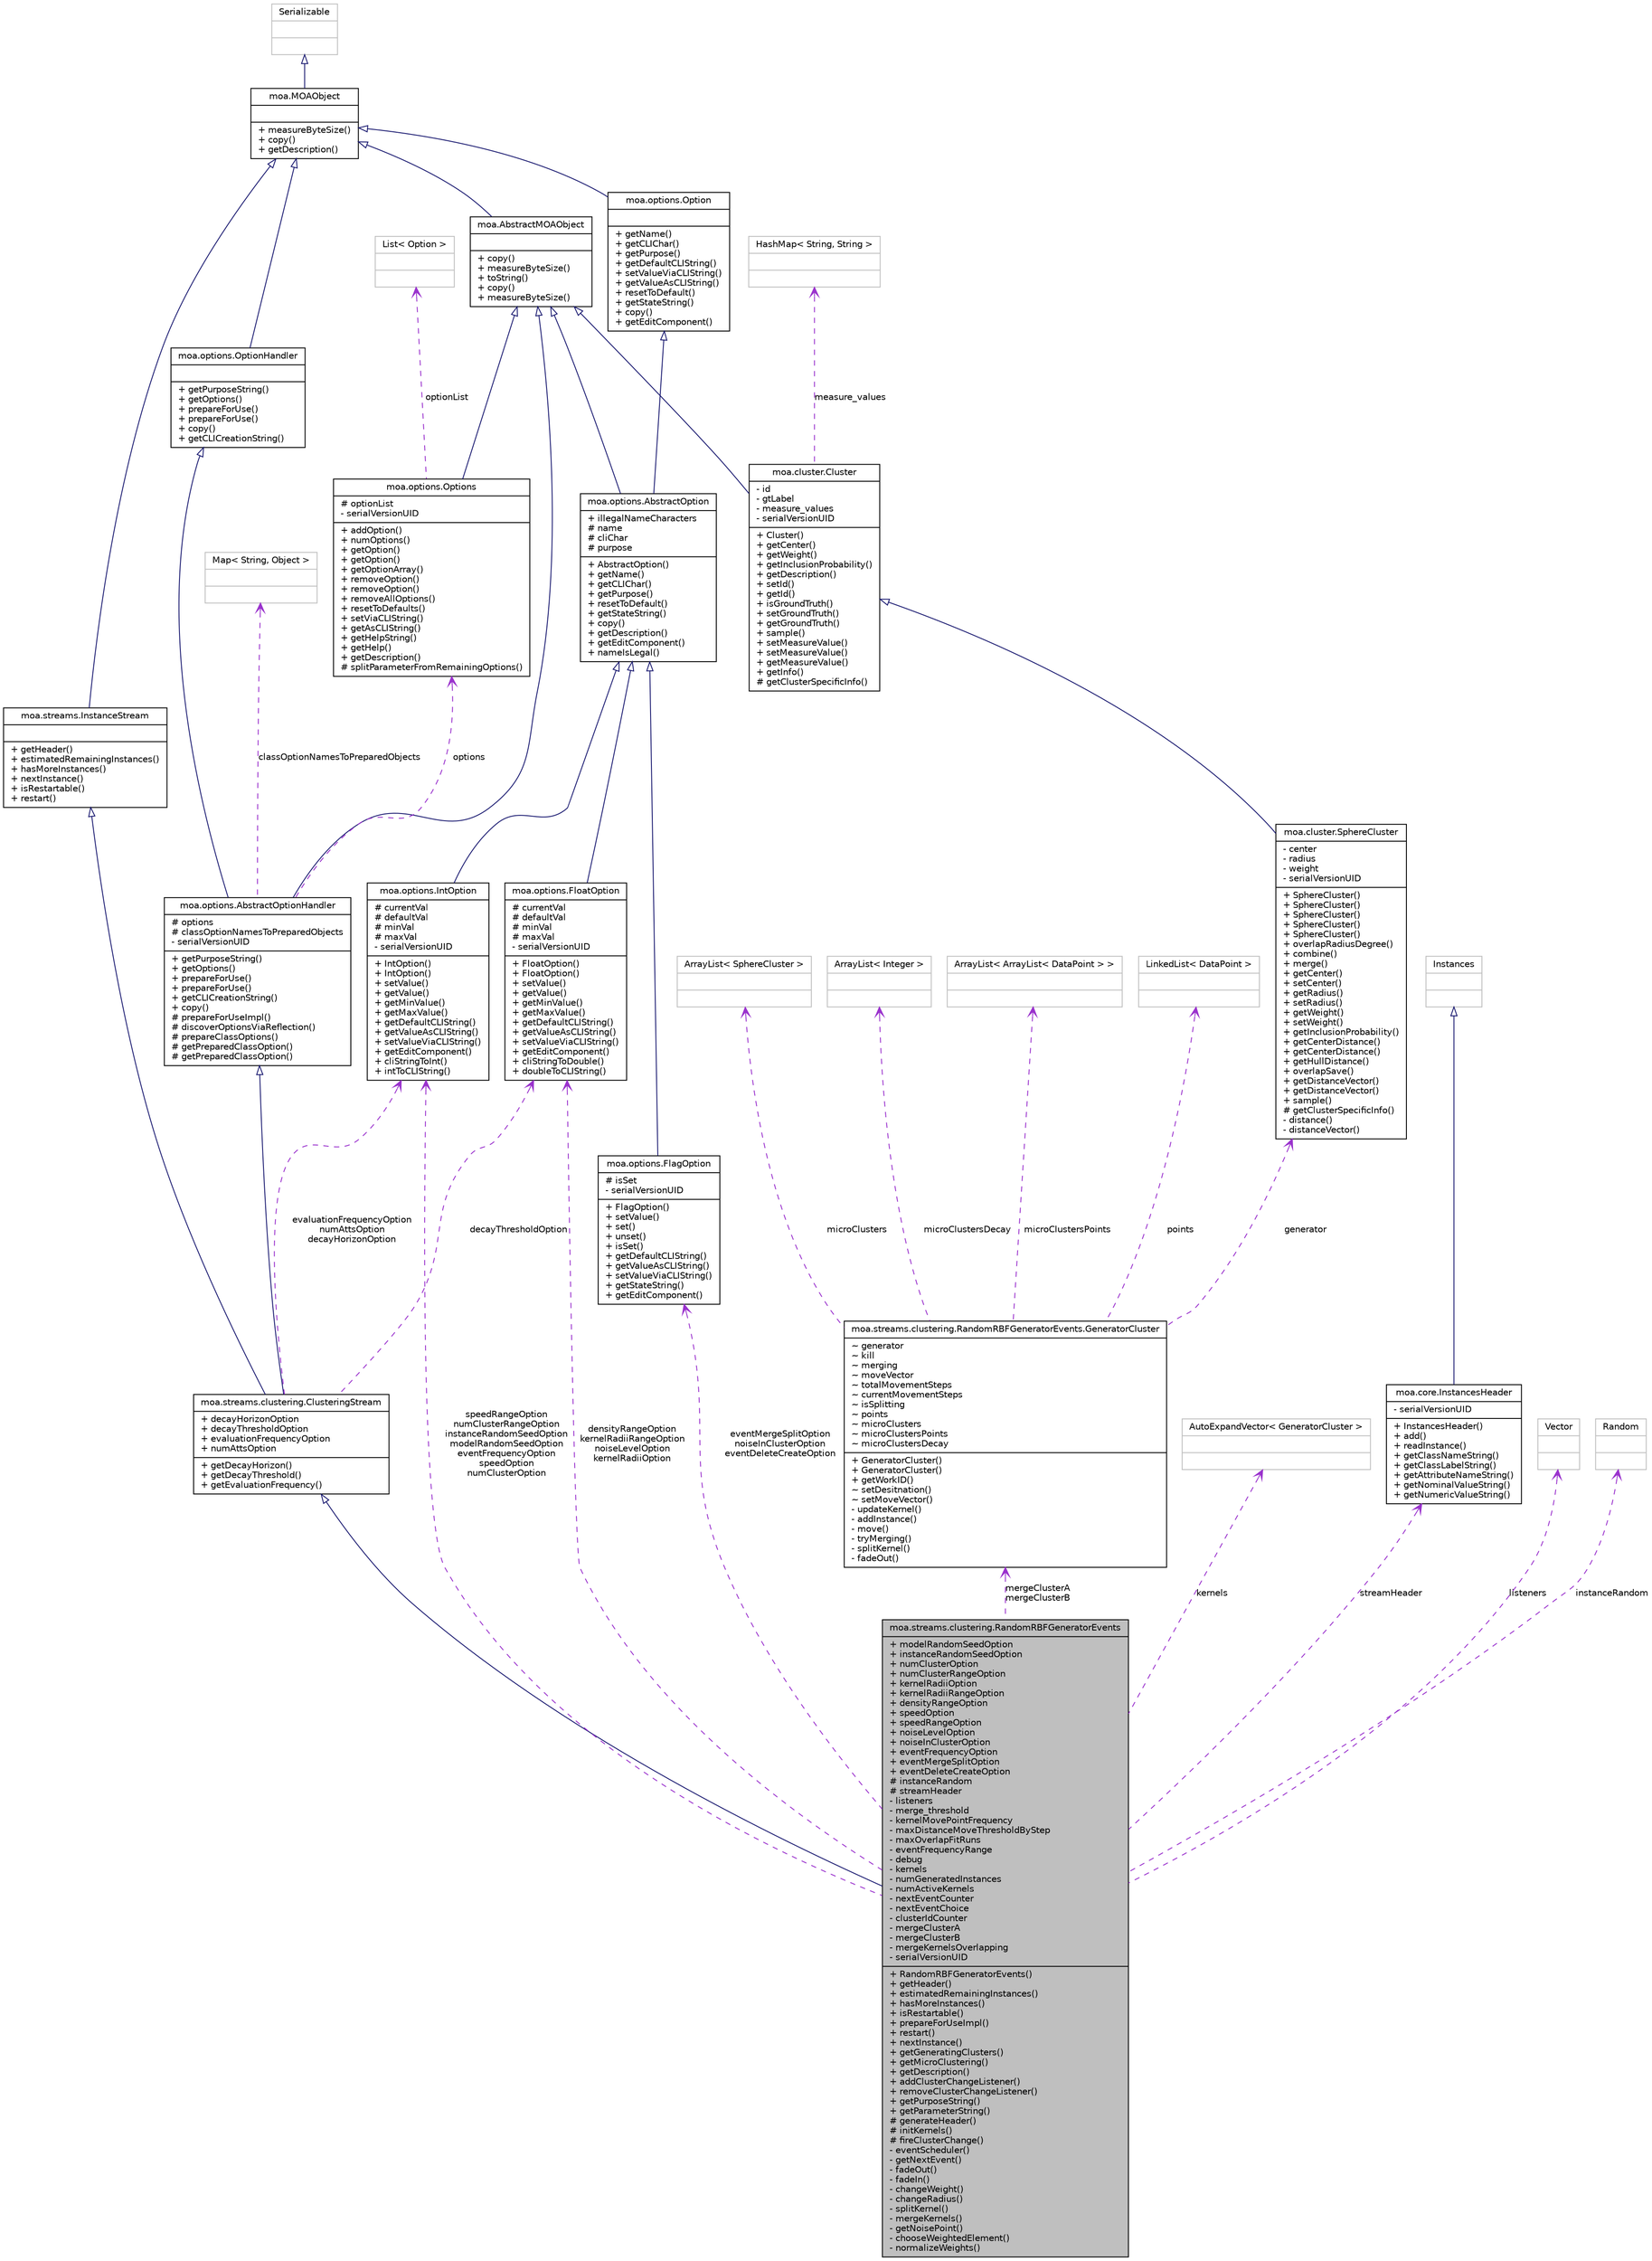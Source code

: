 digraph G
{
  edge [fontname="Helvetica",fontsize="10",labelfontname="Helvetica",labelfontsize="10"];
  node [fontname="Helvetica",fontsize="10",shape=record];
  Node1 [label="{moa.streams.clustering.RandomRBFGeneratorEvents\n|+ modelRandomSeedOption\l+ instanceRandomSeedOption\l+ numClusterOption\l+ numClusterRangeOption\l+ kernelRadiiOption\l+ kernelRadiiRangeOption\l+ densityRangeOption\l+ speedOption\l+ speedRangeOption\l+ noiseLevelOption\l+ noiseInClusterOption\l+ eventFrequencyOption\l+ eventMergeSplitOption\l+ eventDeleteCreateOption\l# instanceRandom\l# streamHeader\l- listeners\l- merge_threshold\l- kernelMovePointFrequency\l- maxDistanceMoveThresholdByStep\l- maxOverlapFitRuns\l- eventFrequencyRange\l- debug\l- kernels\l- numGeneratedInstances\l- numActiveKernels\l- nextEventCounter\l- nextEventChoice\l- clusterIdCounter\l- mergeClusterA\l- mergeClusterB\l- mergeKernelsOverlapping\l- serialVersionUID\l|+ RandomRBFGeneratorEvents()\l+ getHeader()\l+ estimatedRemainingInstances()\l+ hasMoreInstances()\l+ isRestartable()\l+ prepareForUseImpl()\l+ restart()\l+ nextInstance()\l+ getGeneratingClusters()\l+ getMicroClustering()\l+ getDescription()\l+ addClusterChangeListener()\l+ removeClusterChangeListener()\l+ getPurposeString()\l+ getParameterString()\l# generateHeader()\l# initKernels()\l# fireClusterChange()\l- eventScheduler()\l- getNextEvent()\l- fadeOut()\l- fadeIn()\l- changeWeight()\l- changeRadius()\l- splitKernel()\l- mergeKernels()\l- getNoisePoint()\l- chooseWeightedElement()\l- normalizeWeights()\l}",height=0.2,width=0.4,color="black", fillcolor="grey75", style="filled" fontcolor="black"];
  Node2 -> Node1 [dir=back,color="midnightblue",fontsize="10",style="solid",arrowtail="empty",fontname="Helvetica"];
  Node2 [label="{moa.streams.clustering.ClusteringStream\n|+ decayHorizonOption\l+ decayThresholdOption\l+ evaluationFrequencyOption\l+ numAttsOption\l|+ getDecayHorizon()\l+ getDecayThreshold()\l+ getEvaluationFrequency()\l}",height=0.2,width=0.4,color="black", fillcolor="white", style="filled",URL="$classmoa_1_1streams_1_1clustering_1_1ClusteringStream.html"];
  Node3 -> Node2 [dir=back,color="midnightblue",fontsize="10",style="solid",arrowtail="empty",fontname="Helvetica"];
  Node3 [label="{moa.options.AbstractOptionHandler\n|# options\l# classOptionNamesToPreparedObjects\l- serialVersionUID\l|+ getPurposeString()\l+ getOptions()\l+ prepareForUse()\l+ prepareForUse()\l+ getCLICreationString()\l+ copy()\l# prepareForUseImpl()\l# discoverOptionsViaReflection()\l# prepareClassOptions()\l# getPreparedClassOption()\l# getPreparedClassOption()\l}",height=0.2,width=0.4,color="black", fillcolor="white", style="filled",URL="$classmoa_1_1options_1_1AbstractOptionHandler.html",tooltip="Abstract Option Handler."];
  Node4 -> Node3 [dir=back,color="midnightblue",fontsize="10",style="solid",arrowtail="empty",fontname="Helvetica"];
  Node4 [label="{moa.AbstractMOAObject\n||+ copy()\l+ measureByteSize()\l+ toString()\l+ copy()\l+ measureByteSize()\l}",height=0.2,width=0.4,color="black", fillcolor="white", style="filled",URL="$classmoa_1_1AbstractMOAObject.html",tooltip="Abstract MOA Object."];
  Node5 -> Node4 [dir=back,color="midnightblue",fontsize="10",style="solid",arrowtail="empty",fontname="Helvetica"];
  Node5 [label="{moa.MOAObject\n||+ measureByteSize()\l+ copy()\l+ getDescription()\l}",height=0.2,width=0.4,color="black", fillcolor="white", style="filled",URL="$interfacemoa_1_1MOAObject.html",tooltip="Interface implemented by classes in MOA, so that all are serializable, can produce..."];
  Node6 -> Node5 [dir=back,color="midnightblue",fontsize="10",style="solid",arrowtail="empty",fontname="Helvetica"];
  Node6 [label="{Serializable\n||}",height=0.2,width=0.4,color="grey75", fillcolor="white", style="filled"];
  Node7 -> Node3 [dir=back,color="midnightblue",fontsize="10",style="solid",arrowtail="empty",fontname="Helvetica"];
  Node7 [label="{moa.options.OptionHandler\n||+ getPurposeString()\l+ getOptions()\l+ prepareForUse()\l+ prepareForUse()\l+ copy()\l+ getCLICreationString()\l}",height=0.2,width=0.4,color="black", fillcolor="white", style="filled",URL="$interfacemoa_1_1options_1_1OptionHandler.html",tooltip="Interface representing an object that handles options or parameters."];
  Node5 -> Node7 [dir=back,color="midnightblue",fontsize="10",style="solid",arrowtail="empty",fontname="Helvetica"];
  Node8 -> Node3 [dir=back,color="darkorchid3",fontsize="10",style="dashed",label="classOptionNamesToPreparedObjects",arrowtail="open",fontname="Helvetica"];
  Node8 [label="{Map\< String, Object \>\n||}",height=0.2,width=0.4,color="grey75", fillcolor="white", style="filled"];
  Node9 -> Node3 [dir=back,color="darkorchid3",fontsize="10",style="dashed",label="options",arrowtail="open",fontname="Helvetica"];
  Node9 [label="{moa.options.Options\n|# optionList\l- serialVersionUID\l|+ addOption()\l+ numOptions()\l+ getOption()\l+ getOption()\l+ getOptionArray()\l+ removeOption()\l+ removeOption()\l+ removeAllOptions()\l+ resetToDefaults()\l+ setViaCLIString()\l+ getAsCLIString()\l+ getHelpString()\l+ getHelp()\l+ getDescription()\l# splitParameterFromRemainingOptions()\l}",height=0.2,width=0.4,color="black", fillcolor="white", style="filled",URL="$classmoa_1_1options_1_1Options.html",tooltip="File option."];
  Node4 -> Node9 [dir=back,color="midnightblue",fontsize="10",style="solid",arrowtail="empty",fontname="Helvetica"];
  Node10 -> Node9 [dir=back,color="darkorchid3",fontsize="10",style="dashed",label="optionList",arrowtail="open",fontname="Helvetica"];
  Node10 [label="{List\< Option \>\n||}",height=0.2,width=0.4,color="grey75", fillcolor="white", style="filled"];
  Node11 -> Node2 [dir=back,color="midnightblue",fontsize="10",style="solid",arrowtail="empty",fontname="Helvetica"];
  Node11 [label="{moa.streams.InstanceStream\n||+ getHeader()\l+ estimatedRemainingInstances()\l+ hasMoreInstances()\l+ nextInstance()\l+ isRestartable()\l+ restart()\l}",height=0.2,width=0.4,color="black", fillcolor="white", style="filled",URL="$interfacemoa_1_1streams_1_1InstanceStream.html",tooltip="Interface representing a data stream of instances."];
  Node5 -> Node11 [dir=back,color="midnightblue",fontsize="10",style="solid",arrowtail="empty",fontname="Helvetica"];
  Node12 -> Node2 [dir=back,color="darkorchid3",fontsize="10",style="dashed",label="decayThresholdOption",arrowtail="open",fontname="Helvetica"];
  Node12 [label="{moa.options.FloatOption\n|# currentVal\l# defaultVal\l# minVal\l# maxVal\l- serialVersionUID\l|+ FloatOption()\l+ FloatOption()\l+ setValue()\l+ getValue()\l+ getMinValue()\l+ getMaxValue()\l+ getDefaultCLIString()\l+ getValueAsCLIString()\l+ setValueViaCLIString()\l+ getEditComponent()\l+ cliStringToDouble()\l+ doubleToCLIString()\l}",height=0.2,width=0.4,color="black", fillcolor="white", style="filled",URL="$classmoa_1_1options_1_1FloatOption.html",tooltip="Float option."];
  Node13 -> Node12 [dir=back,color="midnightblue",fontsize="10",style="solid",arrowtail="empty",fontname="Helvetica"];
  Node13 [label="{moa.options.AbstractOption\n|+ illegalNameCharacters\l# name\l# cliChar\l# purpose\l|+ AbstractOption()\l+ getName()\l+ getCLIChar()\l+ getPurpose()\l+ resetToDefault()\l+ getStateString()\l+ copy()\l+ getDescription()\l+ getEditComponent()\l+ nameIsLegal()\l}",height=0.2,width=0.4,color="black", fillcolor="white", style="filled",URL="$classmoa_1_1options_1_1AbstractOption.html",tooltip="Abstract option."];
  Node4 -> Node13 [dir=back,color="midnightblue",fontsize="10",style="solid",arrowtail="empty",fontname="Helvetica"];
  Node14 -> Node13 [dir=back,color="midnightblue",fontsize="10",style="solid",arrowtail="empty",fontname="Helvetica"];
  Node14 [label="{moa.options.Option\n||+ getName()\l+ getCLIChar()\l+ getPurpose()\l+ getDefaultCLIString()\l+ setValueViaCLIString()\l+ getValueAsCLIString()\l+ resetToDefault()\l+ getStateString()\l+ copy()\l+ getEditComponent()\l}",height=0.2,width=0.4,color="black", fillcolor="white", style="filled",URL="$interfacemoa_1_1options_1_1Option.html",tooltip="Interface representing an option or parameter."];
  Node5 -> Node14 [dir=back,color="midnightblue",fontsize="10",style="solid",arrowtail="empty",fontname="Helvetica"];
  Node15 -> Node2 [dir=back,color="darkorchid3",fontsize="10",style="dashed",label="evaluationFrequencyOption\nnumAttsOption\ndecayHorizonOption",arrowtail="open",fontname="Helvetica"];
  Node15 [label="{moa.options.IntOption\n|# currentVal\l# defaultVal\l# minVal\l# maxVal\l- serialVersionUID\l|+ IntOption()\l+ IntOption()\l+ setValue()\l+ getValue()\l+ getMinValue()\l+ getMaxValue()\l+ getDefaultCLIString()\l+ getValueAsCLIString()\l+ setValueViaCLIString()\l+ getEditComponent()\l+ cliStringToInt()\l+ intToCLIString()\l}",height=0.2,width=0.4,color="black", fillcolor="white", style="filled",URL="$classmoa_1_1options_1_1IntOption.html",tooltip="Int option."];
  Node13 -> Node15 [dir=back,color="midnightblue",fontsize="10",style="solid",arrowtail="empty",fontname="Helvetica"];
  Node16 -> Node1 [dir=back,color="darkorchid3",fontsize="10",style="dashed",label="mergeClusterA\nmergeClusterB",arrowtail="open",fontname="Helvetica"];
  Node16 [label="{moa.streams.clustering.RandomRBFGeneratorEvents.GeneratorCluster\n|~ generator\l~ kill\l~ merging\l~ moveVector\l~ totalMovementSteps\l~ currentMovementSteps\l~ isSplitting\l~ points\l~ microClusters\l~ microClustersPoints\l~ microClustersDecay\l|+ GeneratorCluster()\l+ GeneratorCluster()\l+ getWorkID()\l~ setDesitnation()\l~ setMoveVector()\l- updateKernel()\l- addInstance()\l- move()\l- tryMerging()\l- splitKernel()\l- fadeOut()\l}",height=0.2,width=0.4,color="black", fillcolor="white", style="filled",URL="$classmoa_1_1streams_1_1clustering_1_1RandomRBFGeneratorEvents_1_1GeneratorCluster.html"];
  Node17 -> Node16 [dir=back,color="darkorchid3",fontsize="10",style="dashed",label="microClusters",arrowtail="open",fontname="Helvetica"];
  Node17 [label="{ArrayList\< SphereCluster \>\n||}",height=0.2,width=0.4,color="grey75", fillcolor="white", style="filled"];
  Node18 -> Node16 [dir=back,color="darkorchid3",fontsize="10",style="dashed",label="generator",arrowtail="open",fontname="Helvetica"];
  Node18 [label="{moa.cluster.SphereCluster\n|- center\l- radius\l- weight\l- serialVersionUID\l|+ SphereCluster()\l+ SphereCluster()\l+ SphereCluster()\l+ SphereCluster()\l+ SphereCluster()\l+ overlapRadiusDegree()\l+ combine()\l+ merge()\l+ getCenter()\l+ setCenter()\l+ getRadius()\l+ setRadius()\l+ getWeight()\l+ setWeight()\l+ getInclusionProbability()\l+ getCenterDistance()\l+ getCenterDistance()\l+ getHullDistance()\l+ overlapSave()\l+ getDistanceVector()\l+ getDistanceVector()\l+ sample()\l# getClusterSpecificInfo()\l- distance()\l- distanceVector()\l}",height=0.2,width=0.4,color="black", fillcolor="white", style="filled",URL="$classmoa_1_1cluster_1_1SphereCluster.html",tooltip="A simple implementation of the Cluster interface representing spherical clusters..."];
  Node19 -> Node18 [dir=back,color="midnightblue",fontsize="10",style="solid",arrowtail="empty",fontname="Helvetica"];
  Node19 [label="{moa.cluster.Cluster\n|- id\l- gtLabel\l- measure_values\l- serialVersionUID\l|+ Cluster()\l+ getCenter()\l+ getWeight()\l+ getInclusionProbability()\l+ getDescription()\l+ setId()\l+ getId()\l+ isGroundTruth()\l+ setGroundTruth()\l+ getGroundTruth()\l+ sample()\l+ setMeasureValue()\l+ setMeasureValue()\l+ getMeasureValue()\l+ getInfo()\l# getClusterSpecificInfo()\l}",height=0.2,width=0.4,color="black", fillcolor="white", style="filled",URL="$classmoa_1_1cluster_1_1Cluster.html"];
  Node4 -> Node19 [dir=back,color="midnightblue",fontsize="10",style="solid",arrowtail="empty",fontname="Helvetica"];
  Node20 -> Node19 [dir=back,color="darkorchid3",fontsize="10",style="dashed",label="measure_values",arrowtail="open",fontname="Helvetica"];
  Node20 [label="{HashMap\< String, String \>\n||}",height=0.2,width=0.4,color="grey75", fillcolor="white", style="filled"];
  Node21 -> Node16 [dir=back,color="darkorchid3",fontsize="10",style="dashed",label="microClustersDecay",arrowtail="open",fontname="Helvetica"];
  Node21 [label="{ArrayList\< Integer \>\n||}",height=0.2,width=0.4,color="grey75", fillcolor="white", style="filled"];
  Node22 -> Node16 [dir=back,color="darkorchid3",fontsize="10",style="dashed",label="microClustersPoints",arrowtail="open",fontname="Helvetica"];
  Node22 [label="{ArrayList\< ArrayList\< DataPoint \> \>\n||}",height=0.2,width=0.4,color="grey75", fillcolor="white", style="filled"];
  Node23 -> Node16 [dir=back,color="darkorchid3",fontsize="10",style="dashed",label="points",arrowtail="open",fontname="Helvetica"];
  Node23 [label="{LinkedList\< DataPoint \>\n||}",height=0.2,width=0.4,color="grey75", fillcolor="white", style="filled"];
  Node24 -> Node1 [dir=back,color="darkorchid3",fontsize="10",style="dashed",label="kernels",arrowtail="open",fontname="Helvetica"];
  Node24 [label="{AutoExpandVector\< GeneratorCluster \>\n||}",height=0.2,width=0.4,color="grey75", fillcolor="white", style="filled"];
  Node12 -> Node1 [dir=back,color="darkorchid3",fontsize="10",style="dashed",label="densityRangeOption\nkernelRadiiRangeOption\nnoiseLevelOption\nkernelRadiiOption",arrowtail="open",fontname="Helvetica"];
  Node25 -> Node1 [dir=back,color="darkorchid3",fontsize="10",style="dashed",label="streamHeader",arrowtail="open",fontname="Helvetica"];
  Node25 [label="{moa.core.InstancesHeader\n|- serialVersionUID\l|+ InstancesHeader()\l+ add()\l+ readInstance()\l+ getClassNameString()\l+ getClassLabelString()\l+ getAttributeNameString()\l+ getNominalValueString()\l+ getNumericValueString()\l}",height=0.2,width=0.4,color="black", fillcolor="white", style="filled",URL="$classmoa_1_1core_1_1InstancesHeader.html",tooltip="Class for storing the header or context of a data stream."];
  Node26 -> Node25 [dir=back,color="midnightblue",fontsize="10",style="solid",arrowtail="empty",fontname="Helvetica"];
  Node26 [label="{Instances\n||}",height=0.2,width=0.4,color="grey75", fillcolor="white", style="filled"];
  Node15 -> Node1 [dir=back,color="darkorchid3",fontsize="10",style="dashed",label="speedRangeOption\nnumClusterRangeOption\ninstanceRandomSeedOption\nmodelRandomSeedOption\neventFrequencyOption\nspeedOption\nnumClusterOption",arrowtail="open",fontname="Helvetica"];
  Node27 -> Node1 [dir=back,color="darkorchid3",fontsize="10",style="dashed",label="listeners",arrowtail="open",fontname="Helvetica"];
  Node27 [label="{Vector\n||}",height=0.2,width=0.4,color="grey75", fillcolor="white", style="filled"];
  Node28 -> Node1 [dir=back,color="darkorchid3",fontsize="10",style="dashed",label="eventMergeSplitOption\nnoiseInClusterOption\neventDeleteCreateOption",arrowtail="open",fontname="Helvetica"];
  Node28 [label="{moa.options.FlagOption\n|# isSet\l- serialVersionUID\l|+ FlagOption()\l+ setValue()\l+ set()\l+ unset()\l+ isSet()\l+ getDefaultCLIString()\l+ getValueAsCLIString()\l+ setValueViaCLIString()\l+ getStateString()\l+ getEditComponent()\l}",height=0.2,width=0.4,color="black", fillcolor="white", style="filled",URL="$classmoa_1_1options_1_1FlagOption.html",tooltip="Flag option."];
  Node13 -> Node28 [dir=back,color="midnightblue",fontsize="10",style="solid",arrowtail="empty",fontname="Helvetica"];
  Node29 -> Node1 [dir=back,color="darkorchid3",fontsize="10",style="dashed",label="instanceRandom",arrowtail="open",fontname="Helvetica"];
  Node29 [label="{Random\n||}",height=0.2,width=0.4,color="grey75", fillcolor="white", style="filled"];
}
